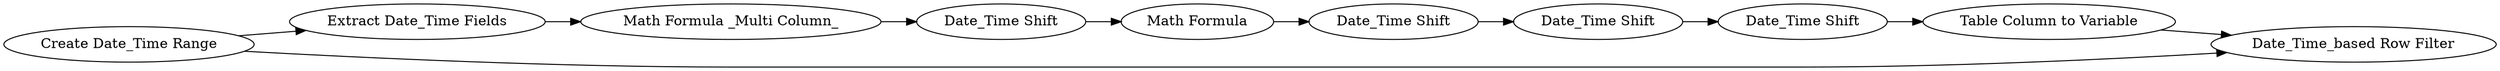 digraph {
	68 -> 70
	65 -> 67
	67 -> 66
	73 -> 71
	70 -> 73
	66 -> 69
	71 -> 72
	64 -> 72
	64 -> 65
	69 -> 68
	64 [label="Create Date_Time Range"]
	66 [label="Date_Time Shift"]
	70 [label="Date_Time Shift"]
	68 [label="Date_Time Shift"]
	65 [label="Extract Date_Time Fields"]
	67 [label="Math Formula _Multi Column_"]
	69 [label="Math Formula"]
	72 [label="Date_Time_based Row Filter"]
	71 [label="Table Column to Variable"]
	73 [label="Date_Time Shift"]
	rankdir=LR
}
